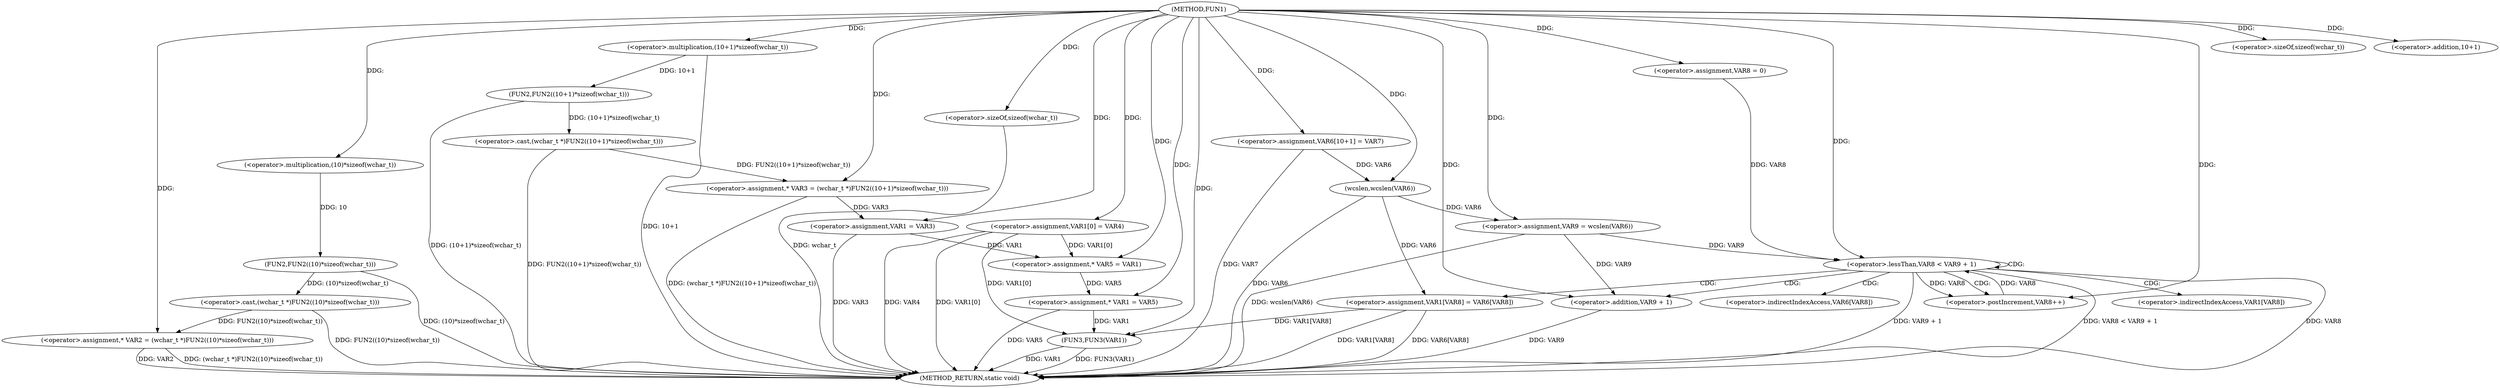 digraph FUN1 {  
"1000100" [label = "(METHOD,FUN1)" ]
"1000174" [label = "(METHOD_RETURN,static void)" ]
"1000104" [label = "(<operator>.assignment,* VAR2 = (wchar_t *)FUN2((10)*sizeof(wchar_t)))" ]
"1000106" [label = "(<operator>.cast,(wchar_t *)FUN2((10)*sizeof(wchar_t)))" ]
"1000108" [label = "(FUN2,FUN2((10)*sizeof(wchar_t)))" ]
"1000109" [label = "(<operator>.multiplication,(10)*sizeof(wchar_t))" ]
"1000111" [label = "(<operator>.sizeOf,sizeof(wchar_t))" ]
"1000114" [label = "(<operator>.assignment,* VAR3 = (wchar_t *)FUN2((10+1)*sizeof(wchar_t)))" ]
"1000116" [label = "(<operator>.cast,(wchar_t *)FUN2((10+1)*sizeof(wchar_t)))" ]
"1000118" [label = "(FUN2,FUN2((10+1)*sizeof(wchar_t)))" ]
"1000119" [label = "(<operator>.multiplication,(10+1)*sizeof(wchar_t))" ]
"1000120" [label = "(<operator>.addition,10+1)" ]
"1000123" [label = "(<operator>.sizeOf,sizeof(wchar_t))" ]
"1000125" [label = "(<operator>.assignment,VAR1 = VAR3)" ]
"1000128" [label = "(<operator>.assignment,VAR1[0] = VAR4)" ]
"1000135" [label = "(<operator>.assignment,* VAR5 = VAR1)" ]
"1000139" [label = "(<operator>.assignment,* VAR1 = VAR5)" ]
"1000144" [label = "(<operator>.assignment,VAR6[10+1] = VAR7)" ]
"1000149" [label = "(<operator>.assignment,VAR9 = wcslen(VAR6))" ]
"1000151" [label = "(wcslen,wcslen(VAR6))" ]
"1000154" [label = "(<operator>.assignment,VAR8 = 0)" ]
"1000157" [label = "(<operator>.lessThan,VAR8 < VAR9 + 1)" ]
"1000159" [label = "(<operator>.addition,VAR9 + 1)" ]
"1000162" [label = "(<operator>.postIncrement,VAR8++)" ]
"1000165" [label = "(<operator>.assignment,VAR1[VAR8] = VAR6[VAR8])" ]
"1000172" [label = "(FUN3,FUN3(VAR1))" ]
"1000166" [label = "(<operator>.indirectIndexAccess,VAR1[VAR8])" ]
"1000169" [label = "(<operator>.indirectIndexAccess,VAR6[VAR8])" ]
  "1000157" -> "1000174"  [ label = "DDG: VAR9 + 1"] 
  "1000172" -> "1000174"  [ label = "DDG: FUN3(VAR1)"] 
  "1000106" -> "1000174"  [ label = "DDG: FUN2((10)*sizeof(wchar_t))"] 
  "1000149" -> "1000174"  [ label = "DDG: wcslen(VAR6)"] 
  "1000165" -> "1000174"  [ label = "DDG: VAR6[VAR8]"] 
  "1000157" -> "1000174"  [ label = "DDG: VAR8 < VAR9 + 1"] 
  "1000104" -> "1000174"  [ label = "DDG: VAR2"] 
  "1000125" -> "1000174"  [ label = "DDG: VAR3"] 
  "1000116" -> "1000174"  [ label = "DDG: FUN2((10+1)*sizeof(wchar_t))"] 
  "1000118" -> "1000174"  [ label = "DDG: (10+1)*sizeof(wchar_t)"] 
  "1000114" -> "1000174"  [ label = "DDG: (wchar_t *)FUN2((10+1)*sizeof(wchar_t))"] 
  "1000159" -> "1000174"  [ label = "DDG: VAR9"] 
  "1000128" -> "1000174"  [ label = "DDG: VAR4"] 
  "1000139" -> "1000174"  [ label = "DDG: VAR5"] 
  "1000165" -> "1000174"  [ label = "DDG: VAR1[VAR8]"] 
  "1000151" -> "1000174"  [ label = "DDG: VAR6"] 
  "1000128" -> "1000174"  [ label = "DDG: VAR1[0]"] 
  "1000157" -> "1000174"  [ label = "DDG: VAR8"] 
  "1000119" -> "1000174"  [ label = "DDG: 10+1"] 
  "1000172" -> "1000174"  [ label = "DDG: VAR1"] 
  "1000144" -> "1000174"  [ label = "DDG: VAR7"] 
  "1000104" -> "1000174"  [ label = "DDG: (wchar_t *)FUN2((10)*sizeof(wchar_t))"] 
  "1000108" -> "1000174"  [ label = "DDG: (10)*sizeof(wchar_t)"] 
  "1000123" -> "1000174"  [ label = "DDG: wchar_t"] 
  "1000106" -> "1000104"  [ label = "DDG: FUN2((10)*sizeof(wchar_t))"] 
  "1000100" -> "1000104"  [ label = "DDG: "] 
  "1000108" -> "1000106"  [ label = "DDG: (10)*sizeof(wchar_t)"] 
  "1000109" -> "1000108"  [ label = "DDG: 10"] 
  "1000100" -> "1000109"  [ label = "DDG: "] 
  "1000100" -> "1000111"  [ label = "DDG: "] 
  "1000116" -> "1000114"  [ label = "DDG: FUN2((10+1)*sizeof(wchar_t))"] 
  "1000100" -> "1000114"  [ label = "DDG: "] 
  "1000118" -> "1000116"  [ label = "DDG: (10+1)*sizeof(wchar_t)"] 
  "1000119" -> "1000118"  [ label = "DDG: 10+1"] 
  "1000100" -> "1000119"  [ label = "DDG: "] 
  "1000100" -> "1000120"  [ label = "DDG: "] 
  "1000100" -> "1000123"  [ label = "DDG: "] 
  "1000114" -> "1000125"  [ label = "DDG: VAR3"] 
  "1000100" -> "1000125"  [ label = "DDG: "] 
  "1000100" -> "1000128"  [ label = "DDG: "] 
  "1000125" -> "1000135"  [ label = "DDG: VAR1"] 
  "1000128" -> "1000135"  [ label = "DDG: VAR1[0]"] 
  "1000100" -> "1000135"  [ label = "DDG: "] 
  "1000135" -> "1000139"  [ label = "DDG: VAR5"] 
  "1000100" -> "1000139"  [ label = "DDG: "] 
  "1000100" -> "1000144"  [ label = "DDG: "] 
  "1000151" -> "1000149"  [ label = "DDG: VAR6"] 
  "1000100" -> "1000149"  [ label = "DDG: "] 
  "1000144" -> "1000151"  [ label = "DDG: VAR6"] 
  "1000100" -> "1000151"  [ label = "DDG: "] 
  "1000100" -> "1000154"  [ label = "DDG: "] 
  "1000154" -> "1000157"  [ label = "DDG: VAR8"] 
  "1000162" -> "1000157"  [ label = "DDG: VAR8"] 
  "1000100" -> "1000157"  [ label = "DDG: "] 
  "1000149" -> "1000157"  [ label = "DDG: VAR9"] 
  "1000149" -> "1000159"  [ label = "DDG: VAR9"] 
  "1000100" -> "1000159"  [ label = "DDG: "] 
  "1000157" -> "1000162"  [ label = "DDG: VAR8"] 
  "1000100" -> "1000162"  [ label = "DDG: "] 
  "1000151" -> "1000165"  [ label = "DDG: VAR6"] 
  "1000128" -> "1000172"  [ label = "DDG: VAR1[0]"] 
  "1000165" -> "1000172"  [ label = "DDG: VAR1[VAR8]"] 
  "1000139" -> "1000172"  [ label = "DDG: VAR1"] 
  "1000100" -> "1000172"  [ label = "DDG: "] 
  "1000157" -> "1000166"  [ label = "CDG: "] 
  "1000157" -> "1000162"  [ label = "CDG: "] 
  "1000157" -> "1000159"  [ label = "CDG: "] 
  "1000157" -> "1000165"  [ label = "CDG: "] 
  "1000157" -> "1000157"  [ label = "CDG: "] 
  "1000157" -> "1000169"  [ label = "CDG: "] 
}
